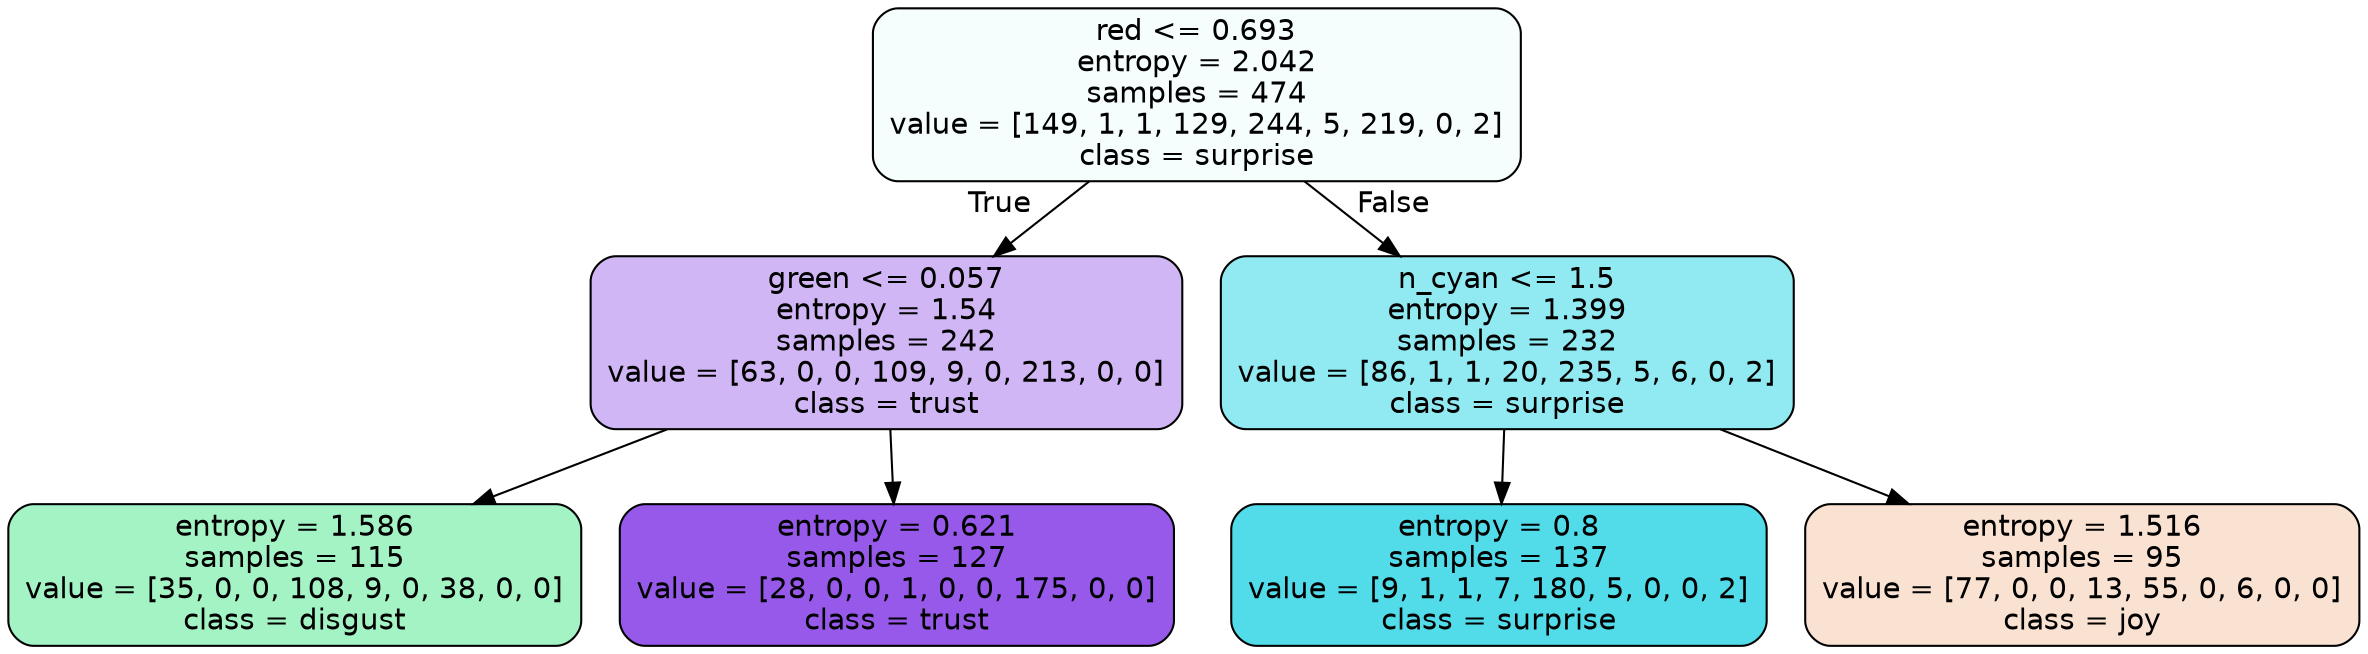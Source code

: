 digraph Tree {
node [shape=box, style="filled, rounded", color="black", fontname=helvetica] ;
edge [fontname=helvetica] ;
0 [label="red <= 0.693\nentropy = 2.042\nsamples = 474\nvalue = [149, 1, 1, 129, 244, 5, 219, 0, 2]\nclass = surprise", fillcolor="#39d7e50c"] ;
1 [label="green <= 0.057\nentropy = 1.54\nsamples = 242\nvalue = [63, 0, 0, 109, 9, 0, 213, 0, 0]\nclass = trust", fillcolor="#8139e55d"] ;
0 -> 1 [labeldistance=2.5, labelangle=45, headlabel="True"] ;
2 [label="entropy = 1.586\nsamples = 115\nvalue = [35, 0, 0, 108, 9, 0, 38, 0, 0]\nclass = disgust", fillcolor="#39e58175"] ;
1 -> 2 ;
3 [label="entropy = 0.621\nsamples = 127\nvalue = [28, 0, 0, 1, 0, 0, 175, 0, 0]\nclass = trust", fillcolor="#8139e5d5"] ;
1 -> 3 ;
4 [label="n_cyan <= 1.5\nentropy = 1.399\nsamples = 232\nvalue = [86, 1, 1, 20, 235, 5, 6, 0, 2]\nclass = surprise", fillcolor="#39d7e58d"] ;
0 -> 4 [labeldistance=2.5, labelangle=-45, headlabel="False"] ;
5 [label="entropy = 0.8\nsamples = 137\nvalue = [9, 1, 1, 7, 180, 5, 0, 0, 2]\nclass = surprise", fillcolor="#39d7e5de"] ;
4 -> 5 ;
6 [label="entropy = 1.516\nsamples = 95\nvalue = [77, 0, 0, 13, 55, 0, 6, 0, 0]\nclass = joy", fillcolor="#e581393a"] ;
4 -> 6 ;
}